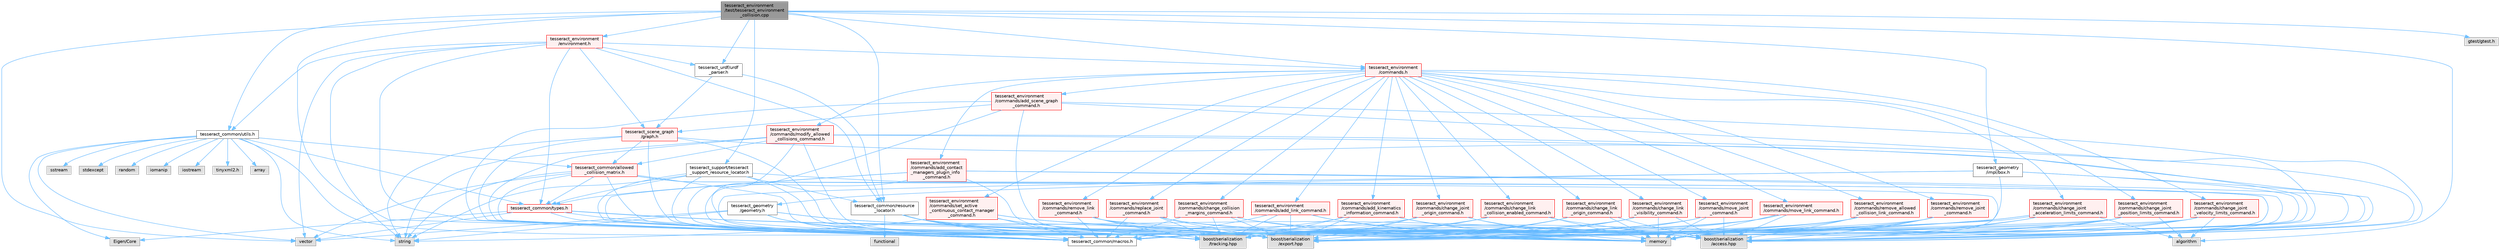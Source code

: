 digraph "tesseract_environment/test/tesseract_environment_collision.cpp"
{
 // LATEX_PDF_SIZE
  bgcolor="transparent";
  edge [fontname=Helvetica,fontsize=10,labelfontname=Helvetica,labelfontsize=10];
  node [fontname=Helvetica,fontsize=10,shape=box,height=0.2,width=0.4];
  Node1 [label="tesseract_environment\l/test/tesseract_environment\l_collision.cpp",height=0.2,width=0.4,color="gray40", fillcolor="grey60", style="filled", fontcolor="black",tooltip=" "];
  Node1 -> Node2 [color="steelblue1",style="solid"];
  Node2 [label="tesseract_common/macros.h",height=0.2,width=0.4,color="grey40", fillcolor="white", style="filled",URL="$de/d3c/macros_8h.html",tooltip="Common Tesseract Macros."];
  Node1 -> Node3 [color="steelblue1",style="solid"];
  Node3 [label="gtest/gtest.h",height=0.2,width=0.4,color="grey60", fillcolor="#E0E0E0", style="filled",tooltip=" "];
  Node1 -> Node4 [color="steelblue1",style="solid"];
  Node4 [label="algorithm",height=0.2,width=0.4,color="grey60", fillcolor="#E0E0E0", style="filled",tooltip=" "];
  Node1 -> Node5 [color="steelblue1",style="solid"];
  Node5 [label="vector",height=0.2,width=0.4,color="grey60", fillcolor="#E0E0E0", style="filled",tooltip=" "];
  Node1 -> Node6 [color="steelblue1",style="solid"];
  Node6 [label="tesseract_urdf/urdf\l_parser.h",height=0.2,width=0.4,color="grey40", fillcolor="white", style="filled",URL="$d8/dec/urdf__parser_8h.html",tooltip="A urdf parser for tesseract."];
  Node6 -> Node7 [color="steelblue1",style="solid"];
  Node7 [label="tesseract_scene_graph\l/graph.h",height=0.2,width=0.4,color="red", fillcolor="#FFF0F0", style="filled",URL="$d6/df3/graph_8h.html",tooltip="A basic scene graph using boost."];
  Node7 -> Node2 [color="steelblue1",style="solid"];
  Node7 -> Node13 [color="steelblue1",style="solid"];
  Node13 [label="boost/serialization\l/access.hpp",height=0.2,width=0.4,color="grey60", fillcolor="#E0E0E0", style="filled",tooltip=" "];
  Node7 -> Node14 [color="steelblue1",style="solid"];
  Node14 [label="string",height=0.2,width=0.4,color="grey60", fillcolor="#E0E0E0", style="filled",tooltip=" "];
  Node7 -> Node25 [color="steelblue1",style="solid"];
  Node25 [label="tesseract_common/allowed\l_collision_matrix.h",height=0.2,width=0.4,color="red", fillcolor="#FFF0F0", style="filled",URL="$d2/d01/allowed__collision__matrix_8h.html",tooltip=" "];
  Node25 -> Node2 [color="steelblue1",style="solid"];
  Node25 -> Node13 [color="steelblue1",style="solid"];
  Node25 -> Node14 [color="steelblue1",style="solid"];
  Node25 -> Node5 [color="steelblue1",style="solid"];
  Node25 -> Node19 [color="steelblue1",style="solid"];
  Node19 [label="memory",height=0.2,width=0.4,color="grey60", fillcolor="#E0E0E0", style="filled",tooltip=" "];
  Node25 -> Node26 [color="steelblue1",style="solid"];
  Node26 [label="tesseract_common/types.h",height=0.2,width=0.4,color="red", fillcolor="#FFF0F0", style="filled",URL="$dd/ddb/tesseract__common_2include_2tesseract__common_2types_8h.html",tooltip="Common Tesseract Types."];
  Node26 -> Node2 [color="steelblue1",style="solid"];
  Node26 -> Node13 [color="steelblue1",style="solid"];
  Node26 -> Node27 [color="steelblue1",style="solid"];
  Node27 [label="Eigen/Core",height=0.2,width=0.4,color="grey60", fillcolor="#E0E0E0", style="filled",tooltip=" "];
  Node26 -> Node5 [color="steelblue1",style="solid"];
  Node26 -> Node19 [color="steelblue1",style="solid"];
  Node26 -> Node22 [color="steelblue1",style="solid"];
  Node22 [label="boost/serialization\l/export.hpp",height=0.2,width=0.4,color="grey60", fillcolor="#E0E0E0", style="filled",tooltip=" "];
  Node26 -> Node23 [color="steelblue1",style="solid"];
  Node23 [label="boost/serialization\l/tracking.hpp",height=0.2,width=0.4,color="grey60", fillcolor="#E0E0E0", style="filled",tooltip=" "];
  Node25 -> Node22 [color="steelblue1",style="solid"];
  Node25 -> Node23 [color="steelblue1",style="solid"];
  Node7 -> Node22 [color="steelblue1",style="solid"];
  Node7 -> Node23 [color="steelblue1",style="solid"];
  Node6 -> Node33 [color="steelblue1",style="solid"];
  Node33 [label="tesseract_common/resource\l_locator.h",height=0.2,width=0.4,color="grey40", fillcolor="white", style="filled",URL="$d3/d95/resource__locator_8h.html",tooltip="Locate and retrieve resource data."];
  Node33 -> Node2 [color="steelblue1",style="solid"];
  Node33 -> Node13 [color="steelblue1",style="solid"];
  Node33 -> Node34 [color="steelblue1",style="solid"];
  Node34 [label="functional",height=0.2,width=0.4,color="grey60", fillcolor="#E0E0E0", style="filled",tooltip=" "];
  Node33 -> Node19 [color="steelblue1",style="solid"];
  Node33 -> Node22 [color="steelblue1",style="solid"];
  Node33 -> Node23 [color="steelblue1",style="solid"];
  Node1 -> Node33 [color="steelblue1",style="solid"];
  Node1 -> Node35 [color="steelblue1",style="solid"];
  Node35 [label="tesseract_geometry\l/impl/box.h",height=0.2,width=0.4,color="grey40", fillcolor="white", style="filled",URL="$df/d9e/tesseract__geometry_2include_2tesseract__geometry_2impl_2box_8h.html",tooltip="Tesseract Box Geometry."];
  Node35 -> Node2 [color="steelblue1",style="solid"];
  Node35 -> Node13 [color="steelblue1",style="solid"];
  Node35 -> Node22 [color="steelblue1",style="solid"];
  Node35 -> Node19 [color="steelblue1",style="solid"];
  Node35 -> Node24 [color="steelblue1",style="solid"];
  Node24 [label="tesseract_geometry\l/geometry.h",height=0.2,width=0.4,color="grey40", fillcolor="white", style="filled",URL="$d0/da6/tesseract__geometry_2include_2tesseract__geometry_2geometry_8h.html",tooltip="Tesseract Geometries."];
  Node24 -> Node2 [color="steelblue1",style="solid"];
  Node24 -> Node13 [color="steelblue1",style="solid"];
  Node24 -> Node22 [color="steelblue1",style="solid"];
  Node24 -> Node19 [color="steelblue1",style="solid"];
  Node24 -> Node14 [color="steelblue1",style="solid"];
  Node24 -> Node5 [color="steelblue1",style="solid"];
  Node24 -> Node23 [color="steelblue1",style="solid"];
  Node1 -> Node36 [color="steelblue1",style="solid"];
  Node36 [label="tesseract_common/utils.h",height=0.2,width=0.4,color="grey40", fillcolor="white", style="filled",URL="$dc/d79/tesseract__common_2include_2tesseract__common_2utils_8h.html",tooltip="Common Tesseract Utility Functions."];
  Node36 -> Node2 [color="steelblue1",style="solid"];
  Node36 -> Node37 [color="steelblue1",style="solid"];
  Node37 [label="array",height=0.2,width=0.4,color="grey60", fillcolor="#E0E0E0", style="filled",tooltip=" "];
  Node36 -> Node5 [color="steelblue1",style="solid"];
  Node36 -> Node14 [color="steelblue1",style="solid"];
  Node36 -> Node38 [color="steelblue1",style="solid"];
  Node38 [label="sstream",height=0.2,width=0.4,color="grey60", fillcolor="#E0E0E0", style="filled",tooltip=" "];
  Node36 -> Node39 [color="steelblue1",style="solid"];
  Node39 [label="stdexcept",height=0.2,width=0.4,color="grey60", fillcolor="#E0E0E0", style="filled",tooltip=" "];
  Node36 -> Node40 [color="steelblue1",style="solid"];
  Node40 [label="random",height=0.2,width=0.4,color="grey60", fillcolor="#E0E0E0", style="filled",tooltip=" "];
  Node36 -> Node41 [color="steelblue1",style="solid"];
  Node41 [label="iomanip",height=0.2,width=0.4,color="grey60", fillcolor="#E0E0E0", style="filled",tooltip=" "];
  Node36 -> Node27 [color="steelblue1",style="solid"];
  Node36 -> Node42 [color="steelblue1",style="solid"];
  Node42 [label="iostream",height=0.2,width=0.4,color="grey60", fillcolor="#E0E0E0", style="filled",tooltip=" "];
  Node36 -> Node43 [color="steelblue1",style="solid"];
  Node43 [label="tinyxml2.h",height=0.2,width=0.4,color="grey60", fillcolor="#E0E0E0", style="filled",tooltip=" "];
  Node36 -> Node25 [color="steelblue1",style="solid"];
  Node36 -> Node26 [color="steelblue1",style="solid"];
  Node1 -> Node44 [color="steelblue1",style="solid"];
  Node44 [label="tesseract_environment\l/commands.h",height=0.2,width=0.4,color="red", fillcolor="#FFF0F0", style="filled",URL="$d5/d90/commands_8h.html",tooltip="This contains classes for recording operations applied to the environment for tracking changes...."];
  Node44 -> Node45 [color="steelblue1",style="solid"];
  Node45 [label="tesseract_environment\l/commands/add_contact\l_managers_plugin_info\l_command.h",height=0.2,width=0.4,color="red", fillcolor="#FFF0F0", style="filled",URL="$db/d41/add__contact__managers__plugin__info__command_8h.html",tooltip="Used to add contact managers plugin info to the environment."];
  Node45 -> Node2 [color="steelblue1",style="solid"];
  Node45 -> Node13 [color="steelblue1",style="solid"];
  Node45 -> Node19 [color="steelblue1",style="solid"];
  Node45 -> Node26 [color="steelblue1",style="solid"];
  Node45 -> Node22 [color="steelblue1",style="solid"];
  Node45 -> Node23 [color="steelblue1",style="solid"];
  Node44 -> Node47 [color="steelblue1",style="solid"];
  Node47 [label="tesseract_environment\l/commands/add_link_command.h",height=0.2,width=0.4,color="red", fillcolor="#FFF0F0", style="filled",URL="$da/db7/add__link__command_8h.html",tooltip="Used to add link and joint to environment."];
  Node47 -> Node2 [color="steelblue1",style="solid"];
  Node47 -> Node13 [color="steelblue1",style="solid"];
  Node47 -> Node19 [color="steelblue1",style="solid"];
  Node47 -> Node22 [color="steelblue1",style="solid"];
  Node47 -> Node23 [color="steelblue1",style="solid"];
  Node44 -> Node48 [color="steelblue1",style="solid"];
  Node48 [label="tesseract_environment\l/commands/add_kinematics\l_information_command.h",height=0.2,width=0.4,color="red", fillcolor="#FFF0F0", style="filled",URL="$d6/d07/add__kinematics__information__command_8h.html",tooltip="Used to kinematics information to the environment."];
  Node48 -> Node2 [color="steelblue1",style="solid"];
  Node48 -> Node13 [color="steelblue1",style="solid"];
  Node48 -> Node19 [color="steelblue1",style="solid"];
  Node48 -> Node22 [color="steelblue1",style="solid"];
  Node48 -> Node23 [color="steelblue1",style="solid"];
  Node44 -> Node50 [color="steelblue1",style="solid"];
  Node50 [label="tesseract_environment\l/commands/add_scene_graph\l_command.h",height=0.2,width=0.4,color="red", fillcolor="#FFF0F0", style="filled",URL="$df/ddd/add__scene__graph__command_8h.html",tooltip="Used to add scene graph to the environment."];
  Node50 -> Node2 [color="steelblue1",style="solid"];
  Node50 -> Node13 [color="steelblue1",style="solid"];
  Node50 -> Node19 [color="steelblue1",style="solid"];
  Node50 -> Node7 [color="steelblue1",style="solid"];
  Node50 -> Node22 [color="steelblue1",style="solid"];
  Node50 -> Node23 [color="steelblue1",style="solid"];
  Node44 -> Node51 [color="steelblue1",style="solid"];
  Node51 [label="tesseract_environment\l/commands/change_joint\l_acceleration_limits_command.h",height=0.2,width=0.4,color="red", fillcolor="#FFF0F0", style="filled",URL="$da/d98/change__joint__acceleration__limits__command_8h.html",tooltip="Used to change a joints acceleration limits in environment."];
  Node51 -> Node2 [color="steelblue1",style="solid"];
  Node51 -> Node13 [color="steelblue1",style="solid"];
  Node51 -> Node19 [color="steelblue1",style="solid"];
  Node51 -> Node4 [color="steelblue1",style="solid"];
  Node51 -> Node22 [color="steelblue1",style="solid"];
  Node51 -> Node23 [color="steelblue1",style="solid"];
  Node44 -> Node53 [color="steelblue1",style="solid"];
  Node53 [label="tesseract_environment\l/commands/change_joint\l_origin_command.h",height=0.2,width=0.4,color="red", fillcolor="#FFF0F0", style="filled",URL="$df/dd7/change__joint__origin__command_8h.html",tooltip="Used to change a joints origin in environment."];
  Node53 -> Node2 [color="steelblue1",style="solid"];
  Node53 -> Node13 [color="steelblue1",style="solid"];
  Node53 -> Node19 [color="steelblue1",style="solid"];
  Node53 -> Node22 [color="steelblue1",style="solid"];
  Node53 -> Node23 [color="steelblue1",style="solid"];
  Node44 -> Node54 [color="steelblue1",style="solid"];
  Node54 [label="tesseract_environment\l/commands/change_joint\l_position_limits_command.h",height=0.2,width=0.4,color="red", fillcolor="#FFF0F0", style="filled",URL="$de/dbe/change__joint__position__limits__command_8h.html",tooltip="Used to change a joints position limits in environment."];
  Node54 -> Node2 [color="steelblue1",style="solid"];
  Node54 -> Node13 [color="steelblue1",style="solid"];
  Node54 -> Node19 [color="steelblue1",style="solid"];
  Node54 -> Node4 [color="steelblue1",style="solid"];
  Node54 -> Node22 [color="steelblue1",style="solid"];
  Node54 -> Node23 [color="steelblue1",style="solid"];
  Node44 -> Node55 [color="steelblue1",style="solid"];
  Node55 [label="tesseract_environment\l/commands/change_joint\l_velocity_limits_command.h",height=0.2,width=0.4,color="red", fillcolor="#FFF0F0", style="filled",URL="$d8/dcb/change__joint__velocity__limits__command_8h.html",tooltip="Used to change a joints velocity limits in environment."];
  Node55 -> Node2 [color="steelblue1",style="solid"];
  Node55 -> Node13 [color="steelblue1",style="solid"];
  Node55 -> Node19 [color="steelblue1",style="solid"];
  Node55 -> Node4 [color="steelblue1",style="solid"];
  Node55 -> Node22 [color="steelblue1",style="solid"];
  Node55 -> Node23 [color="steelblue1",style="solid"];
  Node44 -> Node56 [color="steelblue1",style="solid"];
  Node56 [label="tesseract_environment\l/commands/change_link\l_collision_enabled_command.h",height=0.2,width=0.4,color="red", fillcolor="#FFF0F0", style="filled",URL="$de/d30/change__link__collision__enabled__command_8h.html",tooltip="Used to change a links collision enabled in environment."];
  Node56 -> Node2 [color="steelblue1",style="solid"];
  Node56 -> Node13 [color="steelblue1",style="solid"];
  Node56 -> Node19 [color="steelblue1",style="solid"];
  Node56 -> Node22 [color="steelblue1",style="solid"];
  Node56 -> Node23 [color="steelblue1",style="solid"];
  Node44 -> Node57 [color="steelblue1",style="solid"];
  Node57 [label="tesseract_environment\l/commands/change_link\l_origin_command.h",height=0.2,width=0.4,color="red", fillcolor="#FFF0F0", style="filled",URL="$db/d87/change__link__origin__command_8h.html",tooltip="Used to change a links origin in environment."];
  Node57 -> Node2 [color="steelblue1",style="solid"];
  Node57 -> Node13 [color="steelblue1",style="solid"];
  Node57 -> Node19 [color="steelblue1",style="solid"];
  Node57 -> Node22 [color="steelblue1",style="solid"];
  Node57 -> Node23 [color="steelblue1",style="solid"];
  Node44 -> Node58 [color="steelblue1",style="solid"];
  Node58 [label="tesseract_environment\l/commands/change_link\l_visibility_command.h",height=0.2,width=0.4,color="red", fillcolor="#FFF0F0", style="filled",URL="$d8/d76/change__link__visibility__command_8h.html",tooltip="Used to change a links visibility in environment."];
  Node58 -> Node2 [color="steelblue1",style="solid"];
  Node58 -> Node13 [color="steelblue1",style="solid"];
  Node58 -> Node19 [color="steelblue1",style="solid"];
  Node58 -> Node22 [color="steelblue1",style="solid"];
  Node58 -> Node23 [color="steelblue1",style="solid"];
  Node44 -> Node59 [color="steelblue1",style="solid"];
  Node59 [label="tesseract_environment\l/commands/modify_allowed\l_collisions_command.h",height=0.2,width=0.4,color="red", fillcolor="#FFF0F0", style="filled",URL="$d3/d7d/modify__allowed__collisions__command_8h.html",tooltip=" "];
  Node59 -> Node2 [color="steelblue1",style="solid"];
  Node59 -> Node13 [color="steelblue1",style="solid"];
  Node59 -> Node19 [color="steelblue1",style="solid"];
  Node59 -> Node14 [color="steelblue1",style="solid"];
  Node59 -> Node25 [color="steelblue1",style="solid"];
  Node59 -> Node22 [color="steelblue1",style="solid"];
  Node59 -> Node23 [color="steelblue1",style="solid"];
  Node44 -> Node60 [color="steelblue1",style="solid"];
  Node60 [label="tesseract_environment\l/commands/move_joint\l_command.h",height=0.2,width=0.4,color="red", fillcolor="#FFF0F0", style="filled",URL="$dd/dbd/move__joint__command_8h.html",tooltip="Used to move joint in environment."];
  Node60 -> Node2 [color="steelblue1",style="solid"];
  Node60 -> Node13 [color="steelblue1",style="solid"];
  Node60 -> Node19 [color="steelblue1",style="solid"];
  Node60 -> Node22 [color="steelblue1",style="solid"];
  Node60 -> Node23 [color="steelblue1",style="solid"];
  Node44 -> Node61 [color="steelblue1",style="solid"];
  Node61 [label="tesseract_environment\l/commands/move_link_command.h",height=0.2,width=0.4,color="red", fillcolor="#FFF0F0", style="filled",URL="$db/ddd/move__link__command_8h.html",tooltip="Used to move link in environment."];
  Node61 -> Node2 [color="steelblue1",style="solid"];
  Node61 -> Node13 [color="steelblue1",style="solid"];
  Node61 -> Node19 [color="steelblue1",style="solid"];
  Node61 -> Node22 [color="steelblue1",style="solid"];
  Node61 -> Node23 [color="steelblue1",style="solid"];
  Node44 -> Node62 [color="steelblue1",style="solid"];
  Node62 [label="tesseract_environment\l/commands/remove_allowed\l_collision_link_command.h",height=0.2,width=0.4,color="red", fillcolor="#FFF0F0", style="filled",URL="$d0/dfb/remove__allowed__collision__link__command_8h.html",tooltip=" "];
  Node62 -> Node2 [color="steelblue1",style="solid"];
  Node62 -> Node13 [color="steelblue1",style="solid"];
  Node62 -> Node19 [color="steelblue1",style="solid"];
  Node62 -> Node22 [color="steelblue1",style="solid"];
  Node62 -> Node23 [color="steelblue1",style="solid"];
  Node44 -> Node63 [color="steelblue1",style="solid"];
  Node63 [label="tesseract_environment\l/commands/remove_joint\l_command.h",height=0.2,width=0.4,color="red", fillcolor="#FFF0F0", style="filled",URL="$dd/d36/remove__joint__command_8h.html",tooltip="Used to remove joint from environment."];
  Node63 -> Node2 [color="steelblue1",style="solid"];
  Node63 -> Node13 [color="steelblue1",style="solid"];
  Node63 -> Node19 [color="steelblue1",style="solid"];
  Node63 -> Node22 [color="steelblue1",style="solid"];
  Node63 -> Node23 [color="steelblue1",style="solid"];
  Node44 -> Node64 [color="steelblue1",style="solid"];
  Node64 [label="tesseract_environment\l/commands/remove_link\l_command.h",height=0.2,width=0.4,color="red", fillcolor="#FFF0F0", style="filled",URL="$db/dfb/remove__link__command_8h.html",tooltip="Used to remove link from environment."];
  Node64 -> Node2 [color="steelblue1",style="solid"];
  Node64 -> Node13 [color="steelblue1",style="solid"];
  Node64 -> Node19 [color="steelblue1",style="solid"];
  Node64 -> Node22 [color="steelblue1",style="solid"];
  Node64 -> Node23 [color="steelblue1",style="solid"];
  Node44 -> Node65 [color="steelblue1",style="solid"];
  Node65 [label="tesseract_environment\l/commands/replace_joint\l_command.h",height=0.2,width=0.4,color="red", fillcolor="#FFF0F0", style="filled",URL="$d7/d35/replace__joint__command_8h.html",tooltip="Used to replace joint in environment."];
  Node65 -> Node2 [color="steelblue1",style="solid"];
  Node65 -> Node13 [color="steelblue1",style="solid"];
  Node65 -> Node19 [color="steelblue1",style="solid"];
  Node65 -> Node22 [color="steelblue1",style="solid"];
  Node65 -> Node23 [color="steelblue1",style="solid"];
  Node44 -> Node66 [color="steelblue1",style="solid"];
  Node66 [label="tesseract_environment\l/commands/change_collision\l_margins_command.h",height=0.2,width=0.4,color="red", fillcolor="#FFF0F0", style="filled",URL="$d7/d59/change__collision__margins__command_8h.html",tooltip=" "];
  Node66 -> Node2 [color="steelblue1",style="solid"];
  Node66 -> Node13 [color="steelblue1",style="solid"];
  Node66 -> Node19 [color="steelblue1",style="solid"];
  Node66 -> Node22 [color="steelblue1",style="solid"];
  Node66 -> Node23 [color="steelblue1",style="solid"];
  Node44 -> Node68 [color="steelblue1",style="solid"];
  Node68 [label="tesseract_environment\l/commands/set_active\l_continuous_contact_manager\l_command.h",height=0.2,width=0.4,color="red", fillcolor="#FFF0F0", style="filled",URL="$d8/df9/set__active__continuous__contact__manager__command_8h.html",tooltip="Used to set the active continuous contact manager for the environment."];
  Node68 -> Node2 [color="steelblue1",style="solid"];
  Node68 -> Node13 [color="steelblue1",style="solid"];
  Node68 -> Node19 [color="steelblue1",style="solid"];
  Node68 -> Node14 [color="steelblue1",style="solid"];
  Node68 -> Node22 [color="steelblue1",style="solid"];
  Node68 -> Node23 [color="steelblue1",style="solid"];
  Node1 -> Node70 [color="steelblue1",style="solid"];
  Node70 [label="tesseract_environment\l/environment.h",height=0.2,width=0.4,color="red", fillcolor="#FFF0F0", style="filled",URL="$de/d26/environment_8h.html",tooltip=" "];
  Node70 -> Node2 [color="steelblue1",style="solid"];
  Node70 -> Node5 [color="steelblue1",style="solid"];
  Node70 -> Node14 [color="steelblue1",style="solid"];
  Node70 -> Node44 [color="steelblue1",style="solid"];
  Node70 -> Node7 [color="steelblue1",style="solid"];
  Node70 -> Node6 [color="steelblue1",style="solid"];
  Node70 -> Node33 [color="steelblue1",style="solid"];
  Node70 -> Node26 [color="steelblue1",style="solid"];
  Node70 -> Node36 [color="steelblue1",style="solid"];
  Node1 -> Node132 [color="steelblue1",style="solid"];
  Node132 [label="tesseract_support/tesseract\l_support_resource_locator.h",height=0.2,width=0.4,color="grey40", fillcolor="white", style="filled",URL="$d3/d1b/tesseract__support__resource__locator_8h.html",tooltip="Locate and retrieve resource data in tesseract_support."];
  Node132 -> Node2 [color="steelblue1",style="solid"];
  Node132 -> Node13 [color="steelblue1",style="solid"];
  Node132 -> Node14 [color="steelblue1",style="solid"];
  Node132 -> Node33 [color="steelblue1",style="solid"];
  Node132 -> Node26 [color="steelblue1",style="solid"];
  Node132 -> Node22 [color="steelblue1",style="solid"];
  Node132 -> Node23 [color="steelblue1",style="solid"];
}
